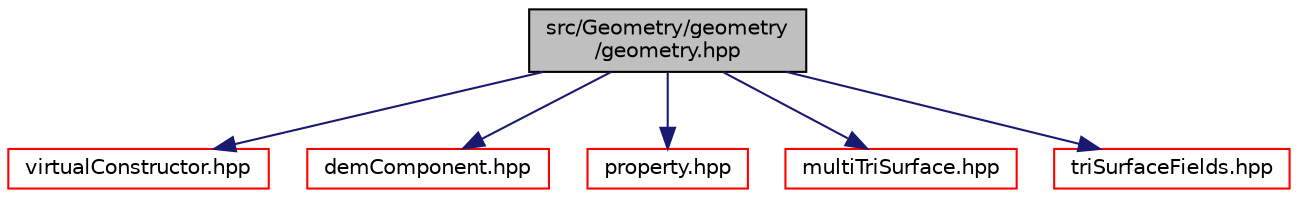 digraph "src/Geometry/geometry/geometry.hpp"
{
 // LATEX_PDF_SIZE
  edge [fontname="Helvetica",fontsize="10",labelfontname="Helvetica",labelfontsize="10"];
  node [fontname="Helvetica",fontsize="10",shape=record];
  Node1 [label="src/Geometry/geometry\l/geometry.hpp",height=0.2,width=0.4,color="black", fillcolor="grey75", style="filled", fontcolor="black",tooltip=" "];
  Node1 -> Node2 [color="midnightblue",fontsize="10",style="solid",fontname="Helvetica"];
  Node2 [label="virtualConstructor.hpp",height=0.2,width=0.4,color="red", fillcolor="white", style="filled",URL="$virtualConstructor_8hpp.html",tooltip=" "];
  Node1 -> Node40 [color="midnightblue",fontsize="10",style="solid",fontname="Helvetica"];
  Node40 [label="demComponent.hpp",height=0.2,width=0.4,color="red", fillcolor="white", style="filled",URL="$demComponent_8hpp.html",tooltip=" "];
  Node1 -> Node48 [color="midnightblue",fontsize="10",style="solid",fontname="Helvetica"];
  Node48 [label="property.hpp",height=0.2,width=0.4,color="red", fillcolor="white", style="filled",URL="$property_8hpp.html",tooltip=" "];
  Node1 -> Node96 [color="midnightblue",fontsize="10",style="solid",fontname="Helvetica"];
  Node96 [label="multiTriSurface.hpp",height=0.2,width=0.4,color="red", fillcolor="white", style="filled",URL="$multiTriSurface_8hpp.html",tooltip=" "];
  Node1 -> Node122 [color="midnightblue",fontsize="10",style="solid",fontname="Helvetica"];
  Node122 [label="triSurfaceFields.hpp",height=0.2,width=0.4,color="red", fillcolor="white", style="filled",URL="$triSurfaceFields_8hpp.html",tooltip=" "];
}
